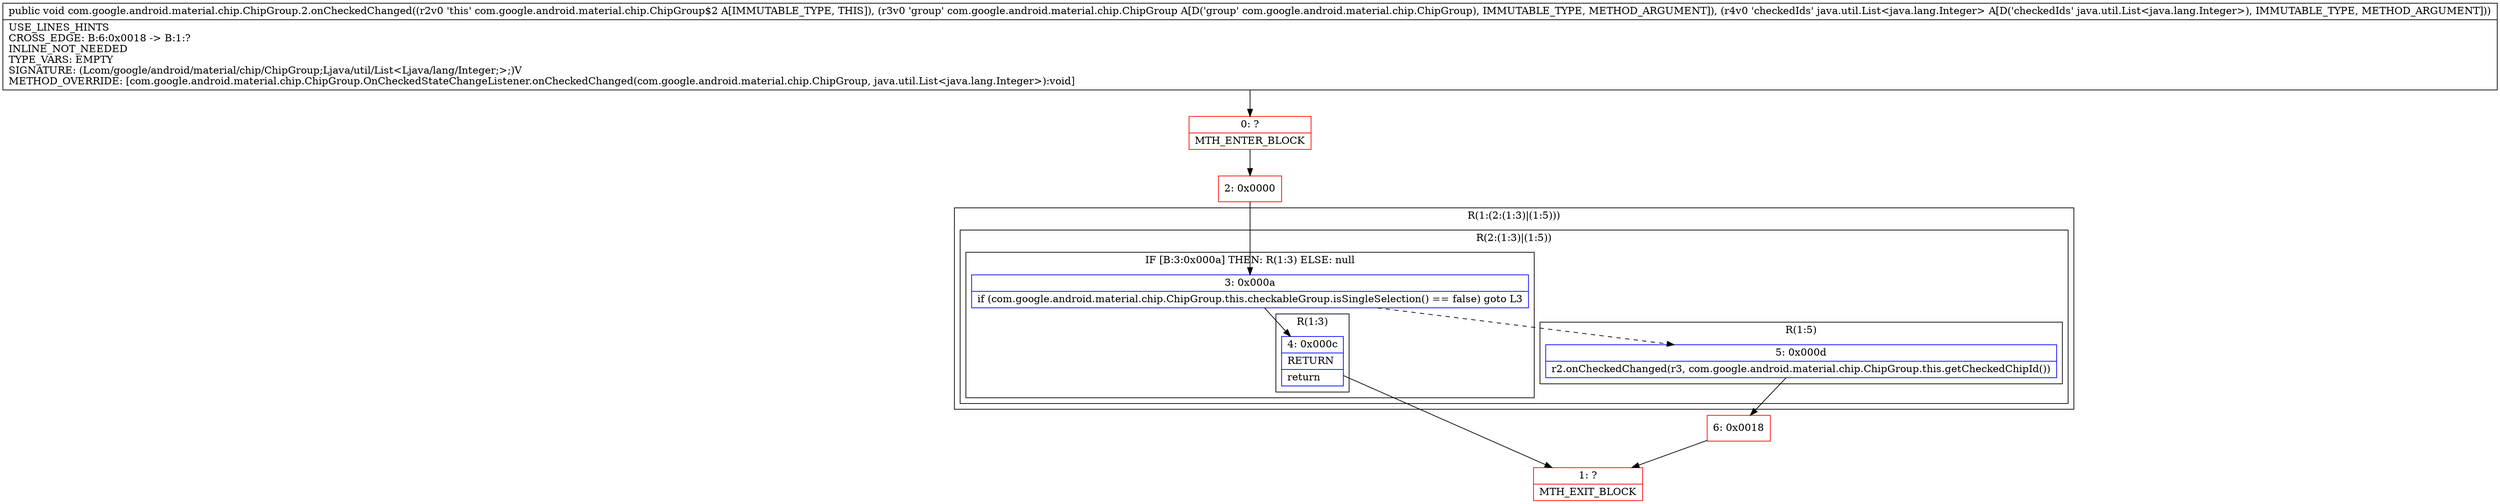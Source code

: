 digraph "CFG forcom.google.android.material.chip.ChipGroup.2.onCheckedChanged(Lcom\/google\/android\/material\/chip\/ChipGroup;Ljava\/util\/List;)V" {
subgraph cluster_Region_946867162 {
label = "R(1:(2:(1:3)|(1:5)))";
node [shape=record,color=blue];
subgraph cluster_Region_387001064 {
label = "R(2:(1:3)|(1:5))";
node [shape=record,color=blue];
subgraph cluster_IfRegion_1045996306 {
label = "IF [B:3:0x000a] THEN: R(1:3) ELSE: null";
node [shape=record,color=blue];
Node_3 [shape=record,label="{3\:\ 0x000a|if (com.google.android.material.chip.ChipGroup.this.checkableGroup.isSingleSelection() == false) goto L3\l}"];
subgraph cluster_Region_2034487583 {
label = "R(1:3)";
node [shape=record,color=blue];
Node_4 [shape=record,label="{4\:\ 0x000c|RETURN\l|return\l}"];
}
}
subgraph cluster_Region_1104489270 {
label = "R(1:5)";
node [shape=record,color=blue];
Node_5 [shape=record,label="{5\:\ 0x000d|r2.onCheckedChanged(r3, com.google.android.material.chip.ChipGroup.this.getCheckedChipId())\l}"];
}
}
}
Node_0 [shape=record,color=red,label="{0\:\ ?|MTH_ENTER_BLOCK\l}"];
Node_2 [shape=record,color=red,label="{2\:\ 0x0000}"];
Node_1 [shape=record,color=red,label="{1\:\ ?|MTH_EXIT_BLOCK\l}"];
Node_6 [shape=record,color=red,label="{6\:\ 0x0018}"];
MethodNode[shape=record,label="{public void com.google.android.material.chip.ChipGroup.2.onCheckedChanged((r2v0 'this' com.google.android.material.chip.ChipGroup$2 A[IMMUTABLE_TYPE, THIS]), (r3v0 'group' com.google.android.material.chip.ChipGroup A[D('group' com.google.android.material.chip.ChipGroup), IMMUTABLE_TYPE, METHOD_ARGUMENT]), (r4v0 'checkedIds' java.util.List\<java.lang.Integer\> A[D('checkedIds' java.util.List\<java.lang.Integer\>), IMMUTABLE_TYPE, METHOD_ARGUMENT]))  | USE_LINES_HINTS\lCROSS_EDGE: B:6:0x0018 \-\> B:1:?\lINLINE_NOT_NEEDED\lTYPE_VARS: EMPTY\lSIGNATURE: (Lcom\/google\/android\/material\/chip\/ChipGroup;Ljava\/util\/List\<Ljava\/lang\/Integer;\>;)V\lMETHOD_OVERRIDE: [com.google.android.material.chip.ChipGroup.OnCheckedStateChangeListener.onCheckedChanged(com.google.android.material.chip.ChipGroup, java.util.List\<java.lang.Integer\>):void]\l}"];
MethodNode -> Node_0;Node_3 -> Node_4;
Node_3 -> Node_5[style=dashed];
Node_4 -> Node_1;
Node_5 -> Node_6;
Node_0 -> Node_2;
Node_2 -> Node_3;
Node_6 -> Node_1;
}

